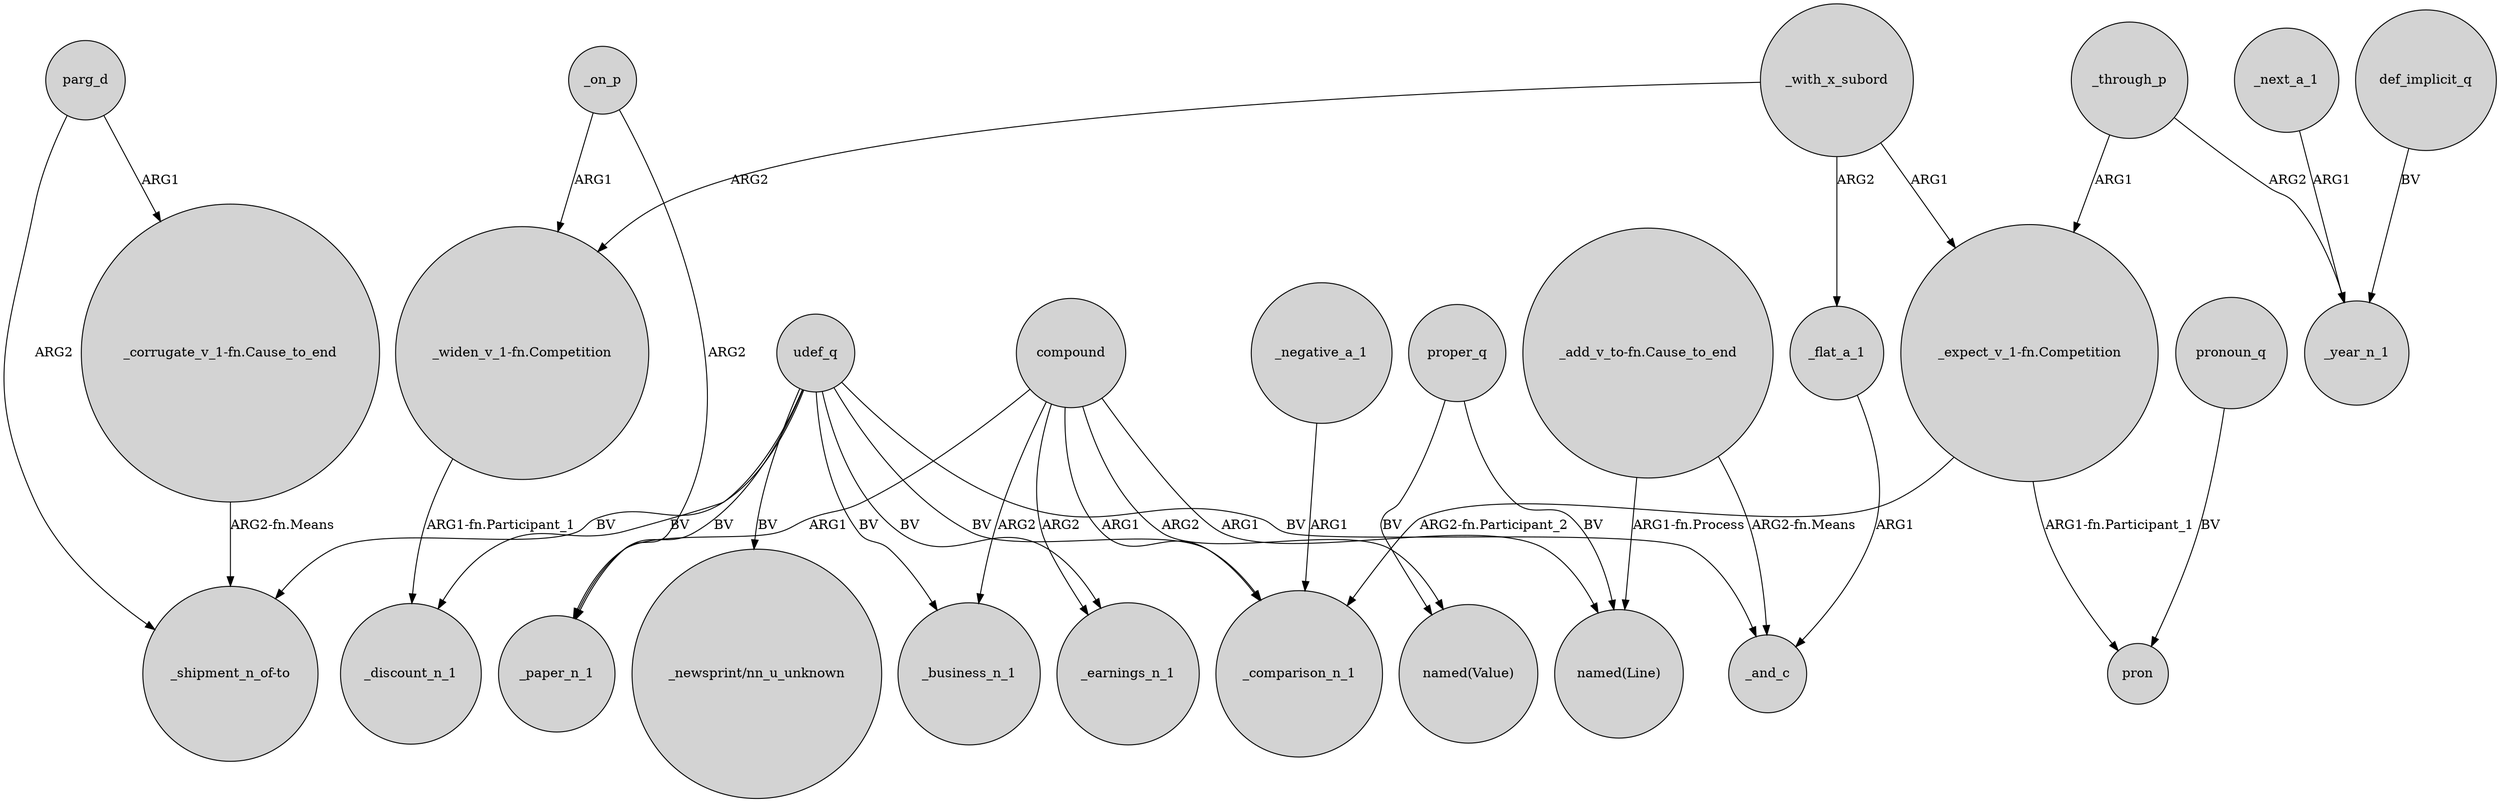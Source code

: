 digraph {
	node [shape=circle style=filled]
	"_add_v_to-fn.Cause_to_end" -> _and_c [label="ARG2-fn.Means"]
	udef_q -> "_newsprint/nn_u_unknown" [label=BV]
	compound -> "named(Line)" [label=ARG1]
	"_corrugate_v_1-fn.Cause_to_end" -> "_shipment_n_of-to" [label="ARG2-fn.Means"]
	_flat_a_1 -> _and_c [label=ARG1]
	udef_q -> _discount_n_1 [label=BV]
	udef_q -> _paper_n_1 [label=BV]
	def_implicit_q -> _year_n_1 [label=BV]
	compound -> _paper_n_1 [label=ARG1]
	_with_x_subord -> "_widen_v_1-fn.Competition" [label=ARG2]
	_on_p -> _paper_n_1 [label=ARG2]
	udef_q -> _business_n_1 [label=BV]
	udef_q -> _and_c [label=BV]
	_on_p -> "_widen_v_1-fn.Competition" [label=ARG1]
	_with_x_subord -> _flat_a_1 [label=ARG2]
	parg_d -> "_corrugate_v_1-fn.Cause_to_end" [label=ARG1]
	compound -> "named(Value)" [label=ARG2]
	_through_p -> _year_n_1 [label=ARG2]
	pronoun_q -> pron [label=BV]
	"_expect_v_1-fn.Competition" -> _comparison_n_1 [label="ARG2-fn.Participant_2"]
	"_expect_v_1-fn.Competition" -> pron [label="ARG1-fn.Participant_1"]
	compound -> _earnings_n_1 [label=ARG2]
	udef_q -> _earnings_n_1 [label=BV]
	proper_q -> "named(Line)" [label=BV]
	compound -> _comparison_n_1 [label=ARG1]
	parg_d -> "_shipment_n_of-to" [label=ARG2]
	udef_q -> _comparison_n_1 [label=BV]
	compound -> _business_n_1 [label=ARG2]
	"_widen_v_1-fn.Competition" -> _discount_n_1 [label="ARG1-fn.Participant_1"]
	_next_a_1 -> _year_n_1 [label=ARG1]
	_negative_a_1 -> _comparison_n_1 [label=ARG1]
	_through_p -> "_expect_v_1-fn.Competition" [label=ARG1]
	proper_q -> "named(Value)" [label=BV]
	_with_x_subord -> "_expect_v_1-fn.Competition" [label=ARG1]
	udef_q -> "_shipment_n_of-to" [label=BV]
	"_add_v_to-fn.Cause_to_end" -> "named(Line)" [label="ARG1-fn.Process"]
}
